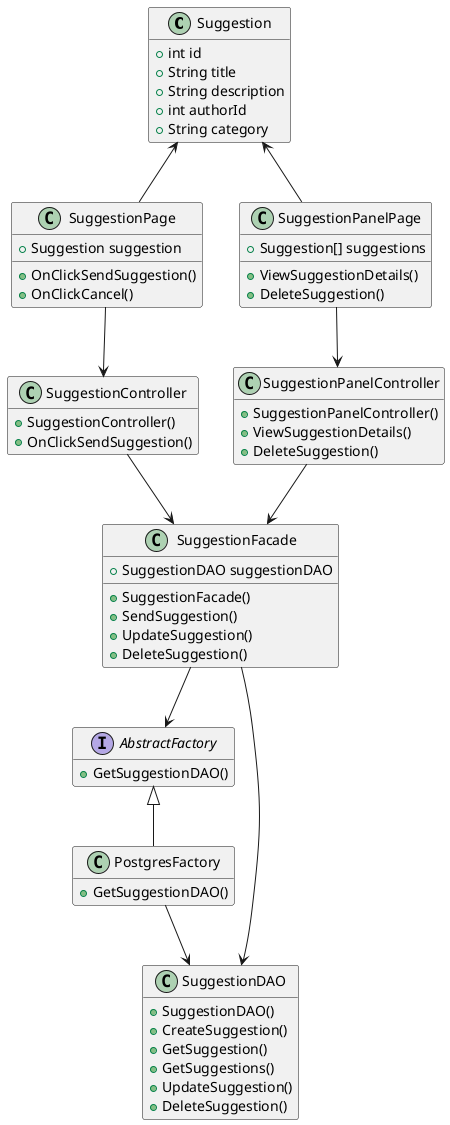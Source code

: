 @startuml SuggestionsUser
hide empty members

class Suggestion {
    +int id
    +String title
    +String description
    +int authorId
    +String category
}

class SuggestionPage {
    + Suggestion suggestion
    + OnClickSendSuggestion()
    + OnClickCancel()
}

class SuggestionController {
    + SuggestionController()
    + OnClickSendSuggestion()
}

class SuggestionFacade {
    + SuggestionDAO suggestionDAO
    + SuggestionFacade()
    + SendSuggestion()
    + UpdateSuggestion()
    + DeleteSuggestion()
}

interface AbstractFactory {
    + GetSuggestionDAO()
}

class PostgresFactory {
    + GetSuggestionDAO()
}

class SuggestionDAO {
    + SuggestionDAO()
    + CreateSuggestion()
    + GetSuggestion()
    + GetSuggestions()
    + UpdateSuggestion()
    + DeleteSuggestion()
}

class SuggestionPanelPage {
    + Suggestion[] suggestions
    + ViewSuggestionDetails()
    + DeleteSuggestion()
}

class SuggestionPanelController {
    + SuggestionPanelController()
    + ViewSuggestionDetails()
    + DeleteSuggestion()
}

Suggestion <-- SuggestionPage
AbstractFactory <|-- PostgresFactory
SuggestionFacade --> AbstractFactory
PostgresFactory --> SuggestionDAO
SuggestionPage --> SuggestionController
SuggestionController --> SuggestionFacade
SuggestionFacade --> SuggestionDAO
Suggestion <-- SuggestionPanelPage
SuggestionPanelPage --> SuggestionPanelController
SuggestionPanelController --> SuggestionFacade

@enduml